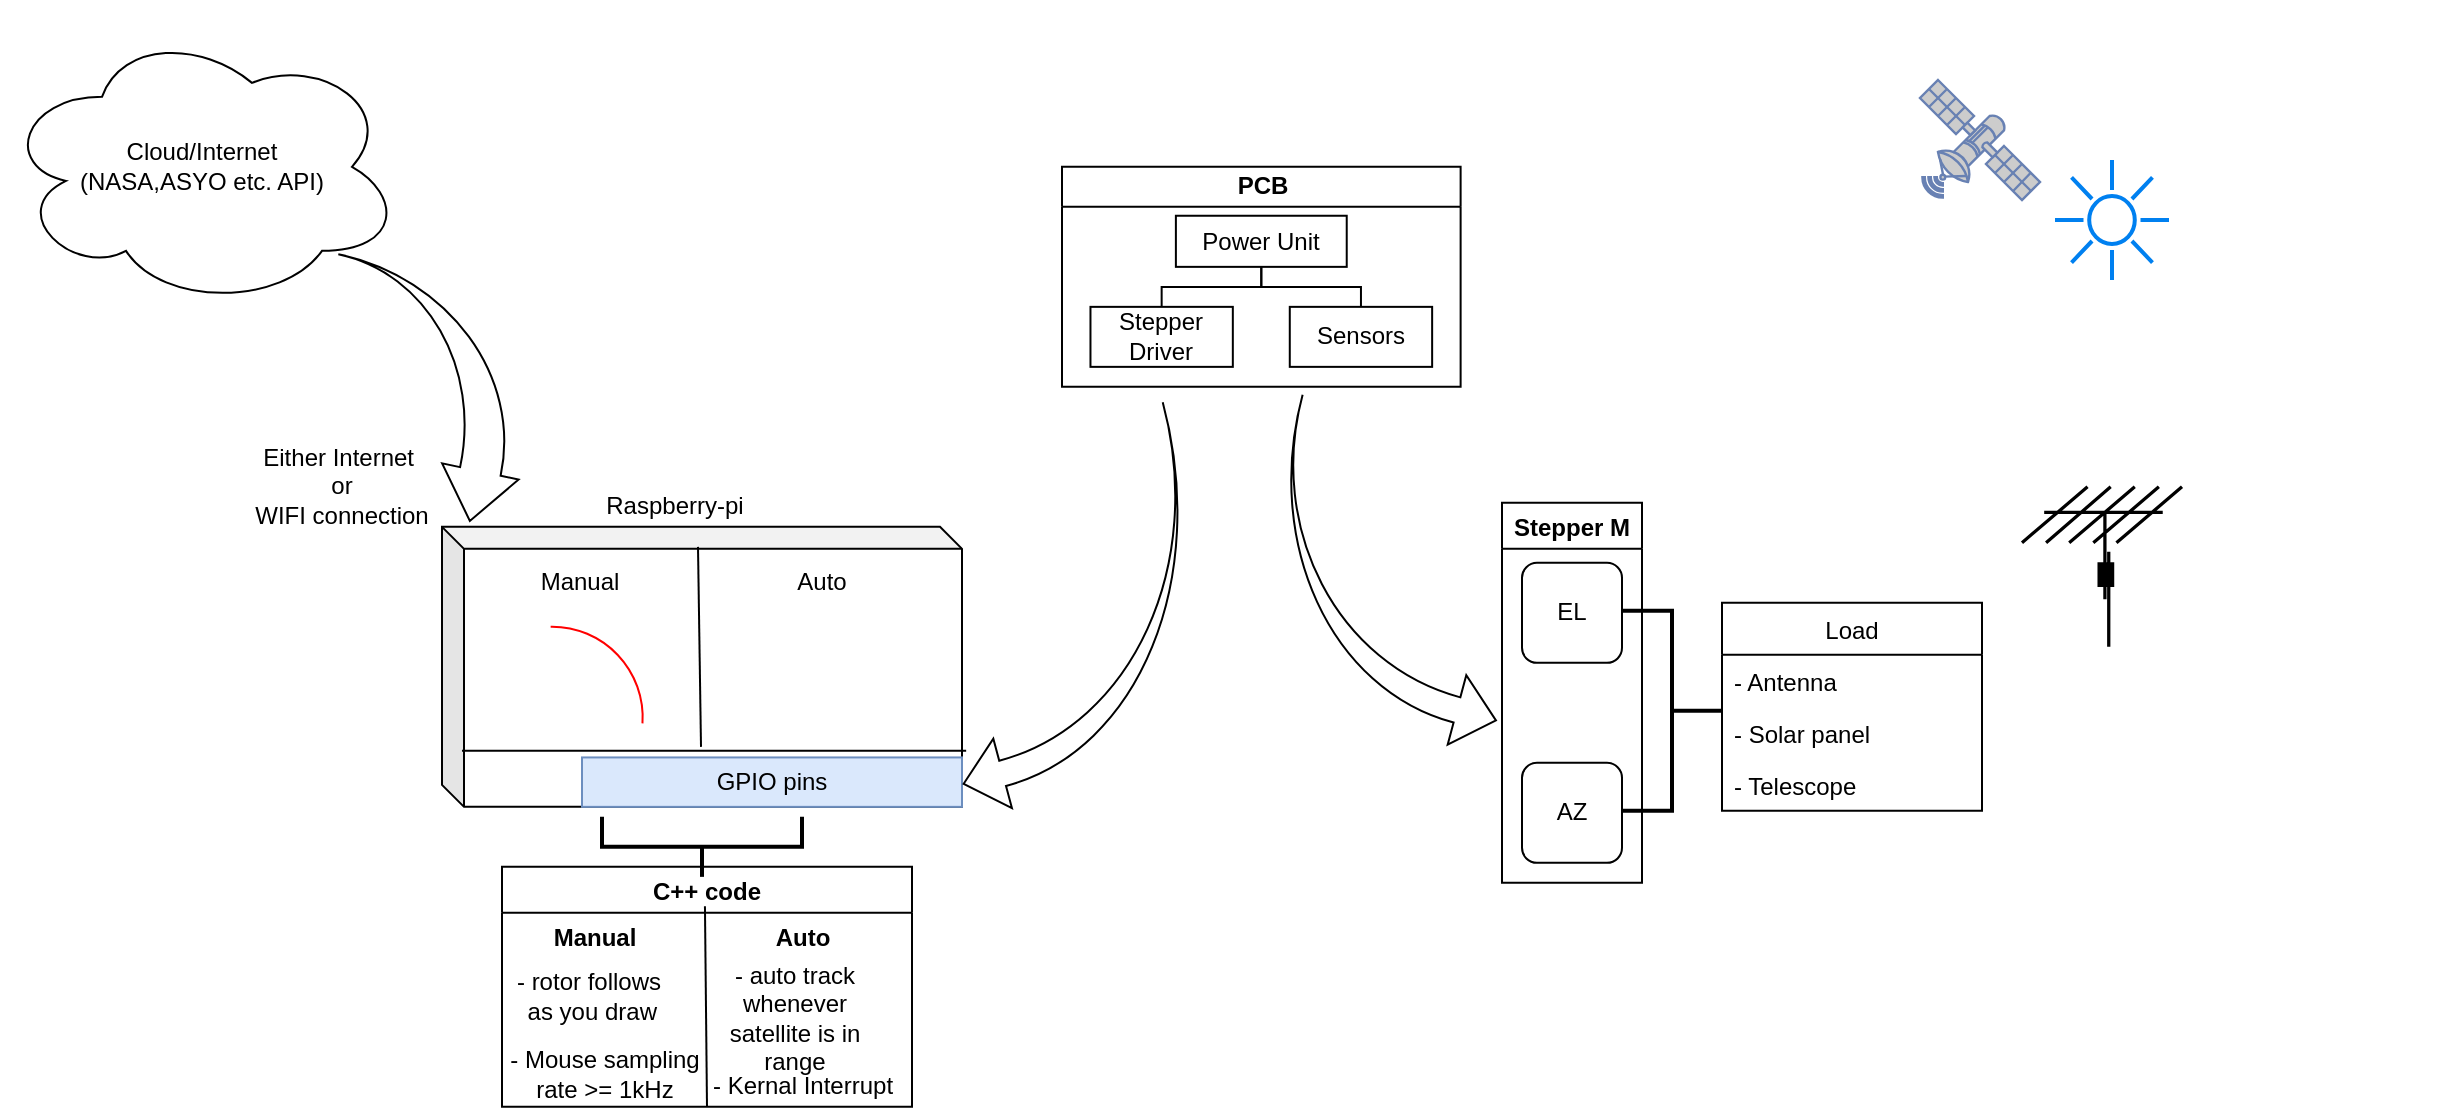 <mxfile version="12.6.1" type="github">
  <diagram id="VwEdA_TIcP5LEYri80CW" name="Page-1">
    <mxGraphModel dx="2858" dy="1064" grid="1" gridSize="10" guides="1" tooltips="1" connect="1" arrows="1" fold="1" page="1" pageScale="1" pageWidth="827" pageHeight="1169" math="0" shadow="0">
      <root>
        <mxCell id="0"/>
        <mxCell id="1" parent="0"/>
        <mxCell id="tCYu1UxVWt7A2sTlivnu-53" value="" style="group" vertex="1" connectable="0" parent="1">
          <mxGeometry x="-630" y="280" width="1227" height="553.43" as="geometry"/>
        </mxCell>
        <mxCell id="8HggO3XBrNG-eu_fY2z9-7" value="Cloud/Internet&lt;br&gt;(NASA,ASYO etc. API)" style="ellipse;shape=cloud;whiteSpace=wrap;html=1;" parent="tCYu1UxVWt7A2sTlivnu-53" vertex="1">
          <mxGeometry y="13.43" width="200" height="140" as="geometry"/>
        </mxCell>
        <mxCell id="8HggO3XBrNG-eu_fY2z9-21" value="EL" style="rounded=1;whiteSpace=wrap;html=1;" parent="tCYu1UxVWt7A2sTlivnu-53" vertex="1">
          <mxGeometry x="760" y="281.43" width="50" height="50" as="geometry"/>
        </mxCell>
        <mxCell id="8HggO3XBrNG-eu_fY2z9-22" value="AZ" style="rounded=1;whiteSpace=wrap;html=1;" parent="tCYu1UxVWt7A2sTlivnu-53" vertex="1">
          <mxGeometry x="760" y="381.43" width="50" height="50" as="geometry"/>
        </mxCell>
        <mxCell id="8HggO3XBrNG-eu_fY2z9-24" value="Load" style="swimlane;fontStyle=0;childLayout=stackLayout;horizontal=1;startSize=26;fillColor=none;horizontalStack=0;resizeParent=1;resizeParentMax=0;resizeLast=0;collapsible=1;marginBottom=0;" parent="tCYu1UxVWt7A2sTlivnu-53" vertex="1">
          <mxGeometry x="860" y="301.43" width="130" height="104" as="geometry"/>
        </mxCell>
        <mxCell id="8HggO3XBrNG-eu_fY2z9-25" value="- Antenna " style="text;strokeColor=none;fillColor=none;align=left;verticalAlign=top;spacingLeft=4;spacingRight=4;overflow=hidden;rotatable=0;points=[[0,0.5],[1,0.5]];portConstraint=eastwest;" parent="8HggO3XBrNG-eu_fY2z9-24" vertex="1">
          <mxGeometry y="26" width="130" height="26" as="geometry"/>
        </mxCell>
        <mxCell id="8HggO3XBrNG-eu_fY2z9-26" value="- Solar panel " style="text;strokeColor=none;fillColor=none;align=left;verticalAlign=top;spacingLeft=4;spacingRight=4;overflow=hidden;rotatable=0;points=[[0,0.5],[1,0.5]];portConstraint=eastwest;" parent="8HggO3XBrNG-eu_fY2z9-24" vertex="1">
          <mxGeometry y="52" width="130" height="26" as="geometry"/>
        </mxCell>
        <mxCell id="8HggO3XBrNG-eu_fY2z9-27" value="- Telescope " style="text;strokeColor=none;fillColor=none;align=left;verticalAlign=top;spacingLeft=4;spacingRight=4;overflow=hidden;rotatable=0;points=[[0,0.5],[1,0.5]];portConstraint=eastwest;" parent="8HggO3XBrNG-eu_fY2z9-24" vertex="1">
          <mxGeometry y="78" width="130" height="26" as="geometry"/>
        </mxCell>
        <mxCell id="8HggO3XBrNG-eu_fY2z9-36" value="" style="group" parent="tCYu1UxVWt7A2sTlivnu-53" vertex="1" connectable="0">
          <mxGeometry x="250" y="433.43" width="205" height="120" as="geometry"/>
        </mxCell>
        <mxCell id="8HggO3XBrNG-eu_fY2z9-30" value="C++ code" style="swimlane;startSize=23;" parent="8HggO3XBrNG-eu_fY2z9-36" vertex="1">
          <mxGeometry width="205" height="120" as="geometry"/>
        </mxCell>
        <mxCell id="8HggO3XBrNG-eu_fY2z9-31" value="&lt;b&gt;Manual&lt;/b&gt;" style="text;html=1;align=center;verticalAlign=middle;resizable=0;points=[];autosize=1;" parent="8HggO3XBrNG-eu_fY2z9-30" vertex="1">
          <mxGeometry x="16.21" y="25.714" width="60" height="20" as="geometry"/>
        </mxCell>
        <mxCell id="8HggO3XBrNG-eu_fY2z9-35" value="&lt;b&gt;Auto&lt;/b&gt;" style="text;html=1;align=center;verticalAlign=middle;resizable=0;points=[];autosize=1;" parent="8HggO3XBrNG-eu_fY2z9-30" vertex="1">
          <mxGeometry x="130" y="25.714" width="40" height="20" as="geometry"/>
        </mxCell>
        <mxCell id="tCYu1UxVWt7A2sTlivnu-41" value="- Mouse sampling &lt;br&gt;rate &amp;gt;= 1kHz" style="text;html=1;align=center;verticalAlign=middle;resizable=0;points=[];autosize=1;" vertex="1" parent="8HggO3XBrNG-eu_fY2z9-30">
          <mxGeometry x="-4" y="89" width="110" height="30" as="geometry"/>
        </mxCell>
        <mxCell id="tCYu1UxVWt7A2sTlivnu-40" value="- rotor follows&lt;br&gt;&amp;nbsp;as you draw" style="text;html=1;align=center;verticalAlign=middle;resizable=0;points=[];autosize=1;" vertex="1" parent="8HggO3XBrNG-eu_fY2z9-30">
          <mxGeometry x="-1.79" y="50" width="90" height="30" as="geometry"/>
        </mxCell>
        <mxCell id="tCYu1UxVWt7A2sTlivnu-45" value="- auto track &lt;br&gt;whenever&lt;br&gt;satellite is in &lt;br&gt;range" style="text;html=1;align=center;verticalAlign=middle;resizable=0;points=[];autosize=1;" vertex="1" parent="8HggO3XBrNG-eu_fY2z9-30">
          <mxGeometry x="106" y="45.71" width="80" height="60" as="geometry"/>
        </mxCell>
        <mxCell id="tCYu1UxVWt7A2sTlivnu-47" value="- Kernal Interrupt" style="text;html=1;align=center;verticalAlign=middle;resizable=0;points=[];autosize=1;" vertex="1" parent="8HggO3XBrNG-eu_fY2z9-30">
          <mxGeometry x="95" y="100" width="110" height="20" as="geometry"/>
        </mxCell>
        <mxCell id="8HggO3XBrNG-eu_fY2z9-32" value="" style="endArrow=none;html=1;exitX=0.5;exitY=1;exitDx=0;exitDy=0;entryX=0.495;entryY=0.164;entryDx=0;entryDy=0;entryPerimeter=0;" parent="8HggO3XBrNG-eu_fY2z9-36" source="8HggO3XBrNG-eu_fY2z9-30" target="8HggO3XBrNG-eu_fY2z9-30" edge="1">
          <mxGeometry width="50" height="50" relative="1" as="geometry">
            <mxPoint x="99" y="94.286" as="sourcePoint"/>
            <mxPoint x="99" y="25.714" as="targetPoint"/>
          </mxGeometry>
        </mxCell>
        <mxCell id="8HggO3XBrNG-eu_fY2z9-45" value="" style="strokeWidth=2;html=1;shape=mxgraph.flowchart.annotation_2;align=left;labelPosition=right;pointerEvents=1;rotation=-180;" parent="tCYu1UxVWt7A2sTlivnu-53" vertex="1">
          <mxGeometry x="810" y="305.43" width="50" height="100" as="geometry"/>
        </mxCell>
        <mxCell id="8HggO3XBrNG-eu_fY2z9-46" value="" style="strokeWidth=2;html=1;shape=mxgraph.flowchart.annotation_2;align=left;labelPosition=right;pointerEvents=1;rotation=-90;" parent="tCYu1UxVWt7A2sTlivnu-53" vertex="1">
          <mxGeometry x="335" y="373.43" width="30" height="100" as="geometry"/>
        </mxCell>
        <mxCell id="8HggO3XBrNG-eu_fY2z9-48" value="" style="fontColor=#0066CC;verticalAlign=top;verticalLabelPosition=bottom;labelPosition=center;align=center;html=1;outlineConnect=0;fillColor=#CCCCCC;strokeColor=#6881B3;gradientColor=none;gradientDirection=north;strokeWidth=2;shape=mxgraph.networks.satellite;" parent="tCYu1UxVWt7A2sTlivnu-53" vertex="1">
          <mxGeometry x="959" y="40" width="60" height="60" as="geometry"/>
        </mxCell>
        <mxCell id="8HggO3XBrNG-eu_fY2z9-49" value="" style="shape=image;html=1;verticalAlign=top;verticalLabelPosition=bottom;labelBackgroundColor=#ffffff;imageAspect=0;aspect=fixed;image=https://cdn3.iconfinder.com/data/icons/eco-flat-2/512/Energy_panel_solar-128.png" parent="tCYu1UxVWt7A2sTlivnu-53" vertex="1">
          <mxGeometry x="1006" y="331.43" width="84" height="84" as="geometry"/>
        </mxCell>
        <mxCell id="tCYu1UxVWt7A2sTlivnu-11" value="Either Internet&amp;nbsp;&lt;br&gt;or&lt;br&gt;&amp;nbsp;WIFI connection&amp;nbsp;" style="text;html=1;strokeColor=none;fillColor=none;align=center;verticalAlign=middle;whiteSpace=wrap;rounded=0;" vertex="1" parent="tCYu1UxVWt7A2sTlivnu-53">
          <mxGeometry x="50" y="233.43" width="240" height="20" as="geometry"/>
        </mxCell>
        <mxCell id="tCYu1UxVWt7A2sTlivnu-13" value="Stepper M" style="swimlane;" vertex="1" parent="tCYu1UxVWt7A2sTlivnu-53">
          <mxGeometry x="750" y="251.43" width="70" height="190" as="geometry"/>
        </mxCell>
        <mxCell id="8HggO3XBrNG-eu_fY2z9-2" value="" style="shape=cube;whiteSpace=wrap;html=1;boundedLbl=1;backgroundOutline=1;darkOpacity=0.05;darkOpacity2=0.1;size=11;" parent="tCYu1UxVWt7A2sTlivnu-53" vertex="1">
          <mxGeometry x="220" y="263.43" width="260" height="140" as="geometry"/>
        </mxCell>
        <mxCell id="8HggO3XBrNG-eu_fY2z9-6" value="GPIO pins" style="rounded=0;whiteSpace=wrap;html=1;fillColor=#dae8fc;strokeColor=#6c8ebf;" parent="tCYu1UxVWt7A2sTlivnu-53" vertex="1">
          <mxGeometry x="290" y="378.72" width="190" height="24.71" as="geometry"/>
        </mxCell>
        <mxCell id="8HggO3XBrNG-eu_fY2z9-18" value="Raspberry-pi" style="text;html=1;strokeColor=none;fillColor=none;align=center;verticalAlign=middle;whiteSpace=wrap;rounded=0;" parent="tCYu1UxVWt7A2sTlivnu-53" vertex="1">
          <mxGeometry x="301.05" y="243.43" width="71" height="20" as="geometry"/>
        </mxCell>
        <mxCell id="tCYu1UxVWt7A2sTlivnu-17" value="" style="shape=image;html=1;verticalAlign=top;verticalLabelPosition=bottom;labelBackgroundColor=#ffffff;imageAspect=0;aspect=fixed;image=https://cdn2.iconfinder.com/data/icons/metro-uinvert-dock/128/Control_Panel.png" vertex="1" parent="tCYu1UxVWt7A2sTlivnu-53">
          <mxGeometry x="379" y="307.72" width="71" height="71" as="geometry"/>
        </mxCell>
        <mxCell id="tCYu1UxVWt7A2sTlivnu-22" value="" style="endArrow=none;html=1;strokeColor=#000000;entryX=1.008;entryY=0.8;entryDx=0;entryDy=0;entryPerimeter=0;" edge="1" parent="tCYu1UxVWt7A2sTlivnu-53" target="8HggO3XBrNG-eu_fY2z9-2">
          <mxGeometry width="50" height="50" relative="1" as="geometry">
            <mxPoint x="230" y="375.43" as="sourcePoint"/>
            <mxPoint x="372.05" y="373.43" as="targetPoint"/>
          </mxGeometry>
        </mxCell>
        <mxCell id="tCYu1UxVWt7A2sTlivnu-23" value="" style="endArrow=none;html=1;strokeColor=#000000;" edge="1" parent="tCYu1UxVWt7A2sTlivnu-53">
          <mxGeometry width="50" height="50" relative="1" as="geometry">
            <mxPoint x="349.5" y="373.43" as="sourcePoint"/>
            <mxPoint x="348" y="273.43" as="targetPoint"/>
          </mxGeometry>
        </mxCell>
        <mxCell id="tCYu1UxVWt7A2sTlivnu-24" value="Auto" style="text;html=1;strokeColor=none;fillColor=none;align=center;verticalAlign=middle;whiteSpace=wrap;rounded=0;" vertex="1" parent="tCYu1UxVWt7A2sTlivnu-53">
          <mxGeometry x="390" y="281.43" width="40" height="20" as="geometry"/>
        </mxCell>
        <mxCell id="tCYu1UxVWt7A2sTlivnu-25" value="Manual" style="text;html=1;strokeColor=none;fillColor=none;align=center;verticalAlign=middle;whiteSpace=wrap;rounded=0;" vertex="1" parent="tCYu1UxVWt7A2sTlivnu-53">
          <mxGeometry x="269" y="281.43" width="40" height="20" as="geometry"/>
        </mxCell>
        <mxCell id="tCYu1UxVWt7A2sTlivnu-27" value="" style="shape=mxgraph.cisco.wireless.antenna;html=1;dashed=0;fillColor=#036897;strokeColor=#ffffff;strokeWidth=2;verticalLabelPosition=bottom;verticalAlign=top" vertex="1" parent="tCYu1UxVWt7A2sTlivnu-53">
          <mxGeometry x="1010" y="243.43" width="80" height="80" as="geometry"/>
        </mxCell>
        <mxCell id="tCYu1UxVWt7A2sTlivnu-28" value="" style="shape=image;html=1;verticalAlign=top;verticalLabelPosition=bottom;labelBackgroundColor=#ffffff;imageAspect=0;aspect=fixed;image=https://cdn3.iconfinder.com/data/icons/pirate-outline-4/340/spyglass_pirate_nautical_adventure_telescope_travel_retro-128.png;direction=south;" vertex="1" parent="tCYu1UxVWt7A2sTlivnu-53">
          <mxGeometry x="1010" y="421.43" width="70" height="70" as="geometry"/>
        </mxCell>
        <mxCell id="tCYu1UxVWt7A2sTlivnu-29" value="" style="html=1;verticalLabelPosition=bottom;align=center;labelBackgroundColor=#ffffff;verticalAlign=top;strokeWidth=2;strokeColor=#0080F0;shadow=0;dashed=0;shape=mxgraph.ios7.icons.sun;pointerEvents=1" vertex="1" parent="tCYu1UxVWt7A2sTlivnu-53">
          <mxGeometry x="1026.5" y="80" width="57" height="60" as="geometry"/>
        </mxCell>
        <mxCell id="tCYu1UxVWt7A2sTlivnu-30" value="" style="shape=image;html=1;verticalAlign=top;verticalLabelPosition=bottom;labelBackgroundColor=#ffffff;imageAspect=0;aspect=fixed;image=https://cdn3.iconfinder.com/data/icons/planets-1/512/Uranus-128.png" vertex="1" parent="tCYu1UxVWt7A2sTlivnu-53">
          <mxGeometry x="1026.5" width="80" height="80" as="geometry"/>
        </mxCell>
        <mxCell id="tCYu1UxVWt7A2sTlivnu-31" value="" style="shape=image;html=1;verticalAlign=top;verticalLabelPosition=bottom;labelBackgroundColor=#ffffff;imageAspect=0;aspect=fixed;image=https://cdn4.iconfinder.com/data/icons/space-exploration-set/128/iStar_Design_Space_LineIcons_Live-20-128.png" vertex="1" parent="tCYu1UxVWt7A2sTlivnu-53">
          <mxGeometry x="1099" y="12" width="128" height="128" as="geometry"/>
        </mxCell>
        <mxCell id="tCYu1UxVWt7A2sTlivnu-33" value="" style="html=1;shadow=0;dashed=0;align=center;verticalAlign=middle;shape=mxgraph.arrows2.jumpInArrow;dy=10.36;dx=25.29;arrowHead=39.08;rotation=102;" vertex="1" parent="tCYu1UxVWt7A2sTlivnu-53">
          <mxGeometry x="152.2" y="140" width="116.8" height="111.6" as="geometry"/>
        </mxCell>
        <mxCell id="tCYu1UxVWt7A2sTlivnu-1" value="PCB" style="swimlane;html=1;startSize=20;horizontal=1;containerType=tree;" vertex="1" parent="tCYu1UxVWt7A2sTlivnu-53">
          <mxGeometry x="530" y="83.43" width="199.31" height="110.0" as="geometry"/>
        </mxCell>
        <mxCell id="tCYu1UxVWt7A2sTlivnu-2" value="" style="edgeStyle=elbowEdgeStyle;elbow=vertical;startArrow=none;endArrow=none;rounded=0;" edge="1" parent="tCYu1UxVWt7A2sTlivnu-1" source="tCYu1UxVWt7A2sTlivnu-4" target="tCYu1UxVWt7A2sTlivnu-5">
          <mxGeometry relative="1" as="geometry"/>
        </mxCell>
        <mxCell id="tCYu1UxVWt7A2sTlivnu-3" value="" style="edgeStyle=elbowEdgeStyle;elbow=vertical;startArrow=none;endArrow=none;rounded=0;" edge="1" parent="tCYu1UxVWt7A2sTlivnu-1" source="tCYu1UxVWt7A2sTlivnu-4" target="tCYu1UxVWt7A2sTlivnu-6">
          <mxGeometry relative="1" as="geometry"/>
        </mxCell>
        <UserObject label="Power Unit" treeRoot="1" id="tCYu1UxVWt7A2sTlivnu-4">
          <mxCell style="whiteSpace=wrap;html=1;align=center;treeFolding=1;treeMoving=1;container=1;recursiveResize=0;" vertex="1" parent="tCYu1UxVWt7A2sTlivnu-1">
            <mxGeometry x="56.946" y="24.444" width="85.419" height="25.557" as="geometry"/>
          </mxCell>
        </UserObject>
        <mxCell id="tCYu1UxVWt7A2sTlivnu-5" value="Stepper Driver" style="whiteSpace=wrap;html=1;align=center;verticalAlign=middle;container=1;recursiveResize=0;treeFolding=1;treeMoving=1;" vertex="1" parent="tCYu1UxVWt7A2sTlivnu-1">
          <mxGeometry x="14.236" y="70.0" width="71.182" height="30.0" as="geometry"/>
        </mxCell>
        <mxCell id="tCYu1UxVWt7A2sTlivnu-6" value="Sensors" style="whiteSpace=wrap;html=1;align=center;verticalAlign=middle;container=1;recursiveResize=0;treeFolding=1;treeMoving=1;" vertex="1" parent="tCYu1UxVWt7A2sTlivnu-1">
          <mxGeometry x="113.891" y="70.0" width="71.182" height="30.0" as="geometry"/>
        </mxCell>
        <mxCell id="tCYu1UxVWt7A2sTlivnu-37" value="" style="html=1;shadow=0;dashed=0;align=center;verticalAlign=middle;shape=mxgraph.arrows2.jumpInArrow;dy=6.53;dx=20.17;arrowHead=35.94;rotation=-195;" vertex="1" parent="tCYu1UxVWt7A2sTlivnu-53">
          <mxGeometry x="460.17" y="216.99" width="145.51" height="176.44" as="geometry"/>
        </mxCell>
        <mxCell id="tCYu1UxVWt7A2sTlivnu-38" value="" style="html=1;shadow=0;dashed=0;align=center;verticalAlign=middle;shape=mxgraph.arrows2.jumpInArrow;dy=6.53;dx=20.17;arrowHead=35.94;rotation=-165;flipH=1;" vertex="1" parent="tCYu1UxVWt7A2sTlivnu-53">
          <mxGeometry x="628.56" y="212.36" width="135.51" height="150.22" as="geometry"/>
        </mxCell>
        <mxCell id="tCYu1UxVWt7A2sTlivnu-43" value="" style="group" vertex="1" connectable="0" parent="tCYu1UxVWt7A2sTlivnu-53">
          <mxGeometry x="230" y="313.43" width="94.71" height="90" as="geometry"/>
        </mxCell>
        <mxCell id="tCYu1UxVWt7A2sTlivnu-18" value="" style="shape=image;html=1;verticalAlign=top;verticalLabelPosition=bottom;labelBackgroundColor=#ffffff;imageAspect=0;aspect=fixed;image=https://cdn3.iconfinder.com/data/icons/sphericalcons/128/target.png" vertex="1" parent="tCYu1UxVWt7A2sTlivnu-43">
          <mxGeometry x="36.181" width="58.236" height="58.236" as="geometry"/>
        </mxCell>
        <mxCell id="tCYu1UxVWt7A2sTlivnu-42" value="" style="verticalLabelPosition=bottom;verticalAlign=top;html=1;shape=mxgraph.basic.arc;startAngle=0.375;endAngle=0.639;rotation=-136;fillColor=#f8cecc;strokeColor=#FF0000;" vertex="1" parent="tCYu1UxVWt7A2sTlivnu-43">
          <mxGeometry width="90.453" height="90" as="geometry"/>
        </mxCell>
        <mxCell id="tCYu1UxVWt7A2sTlivnu-48" value="" style="shape=image;html=1;verticalAlign=top;verticalLabelPosition=bottom;labelBackgroundColor=#ffffff;imageAspect=0;aspect=fixed;image=https://cdn4.iconfinder.com/data/icons/logos-and-brands/512/272_Raspberry_Pi_logo-128.png;strokeColor=#FF0000;" vertex="1" parent="tCYu1UxVWt7A2sTlivnu-53">
          <mxGeometry x="375" y="243.43" width="20" height="20" as="geometry"/>
        </mxCell>
      </root>
    </mxGraphModel>
  </diagram>
</mxfile>
